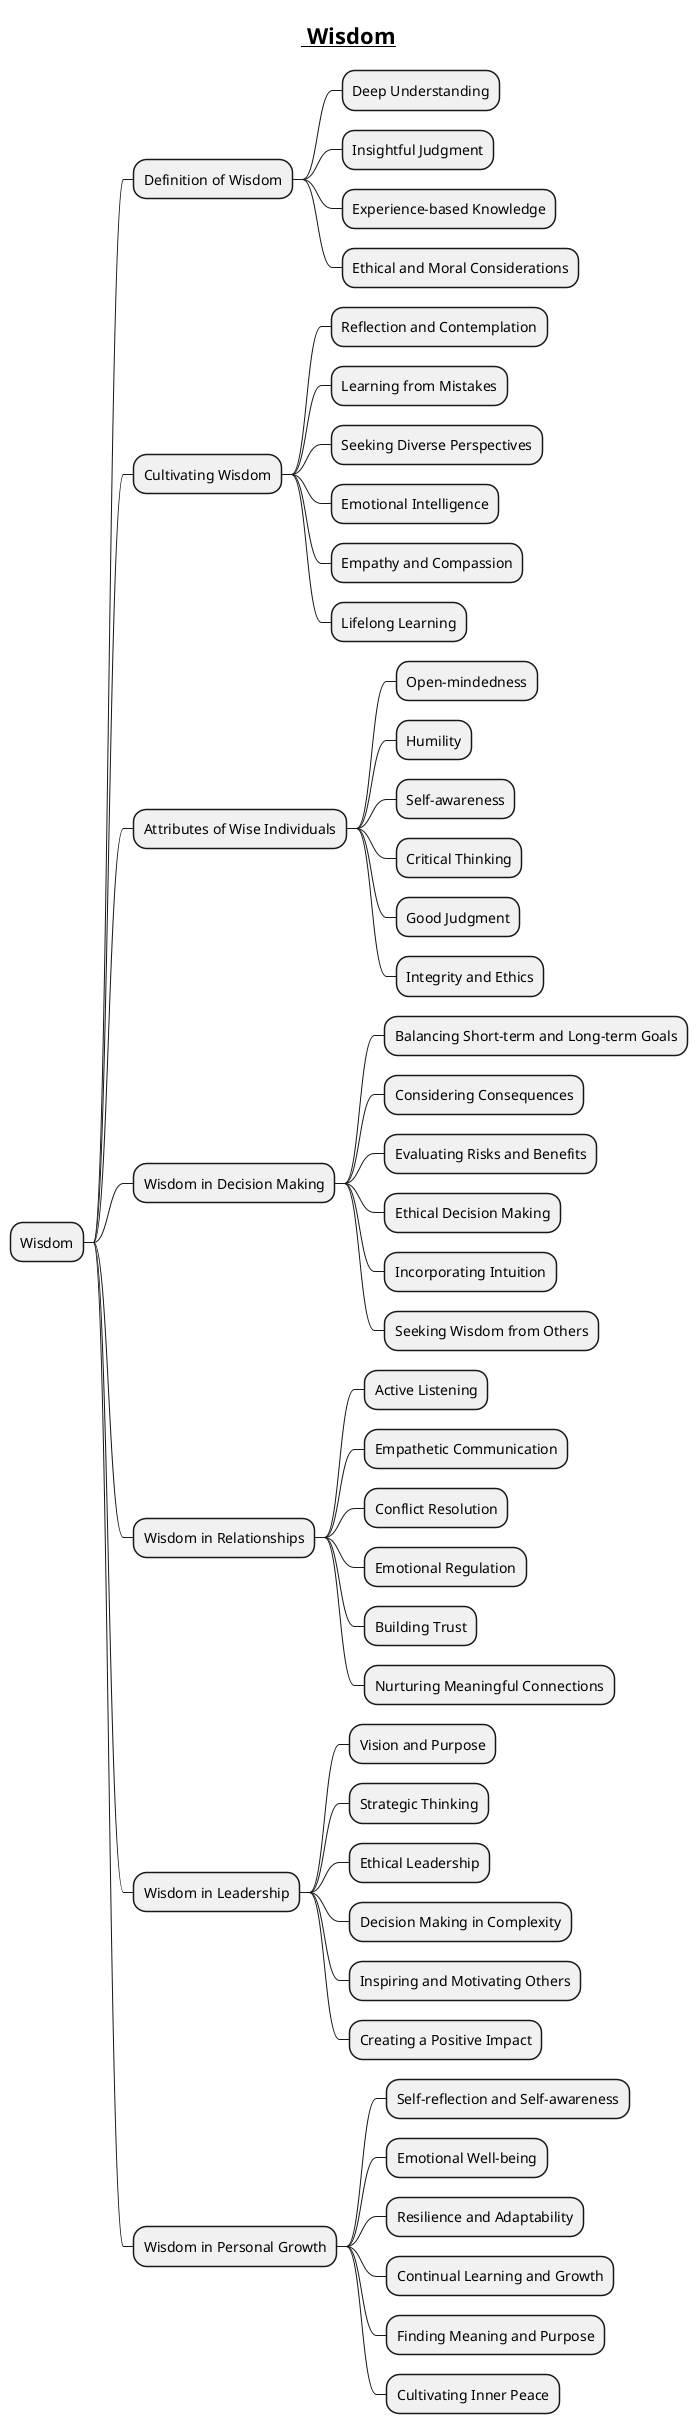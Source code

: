 @startmindmap


title =__ Wisdom__

* Wisdom
** Definition of Wisdom
*** Deep Understanding
*** Insightful Judgment
*** Experience-based Knowledge
*** Ethical and Moral Considerations

** Cultivating Wisdom
*** Reflection and Contemplation
*** Learning from Mistakes
*** Seeking Diverse Perspectives
*** Emotional Intelligence
*** Empathy and Compassion
*** Lifelong Learning

** Attributes of Wise Individuals
*** Open-mindedness
*** Humility
*** Self-awareness
*** Critical Thinking
*** Good Judgment
*** Integrity and Ethics

** Wisdom in Decision Making
*** Balancing Short-term and Long-term Goals
*** Considering Consequences
*** Evaluating Risks and Benefits
*** Ethical Decision Making
*** Incorporating Intuition
*** Seeking Wisdom from Others

** Wisdom in Relationships
*** Active Listening
*** Empathetic Communication
*** Conflict Resolution
*** Emotional Regulation
*** Building Trust
*** Nurturing Meaningful Connections

** Wisdom in Leadership
*** Vision and Purpose
*** Strategic Thinking
*** Ethical Leadership
*** Decision Making in Complexity
*** Inspiring and Motivating Others
*** Creating a Positive Impact

** Wisdom in Personal Growth
*** Self-reflection and Self-awareness
*** Emotional Well-being
*** Resilience and Adaptability
*** Continual Learning and Growth
*** Finding Meaning and Purpose
*** Cultivating Inner Peace

@endmindmap
